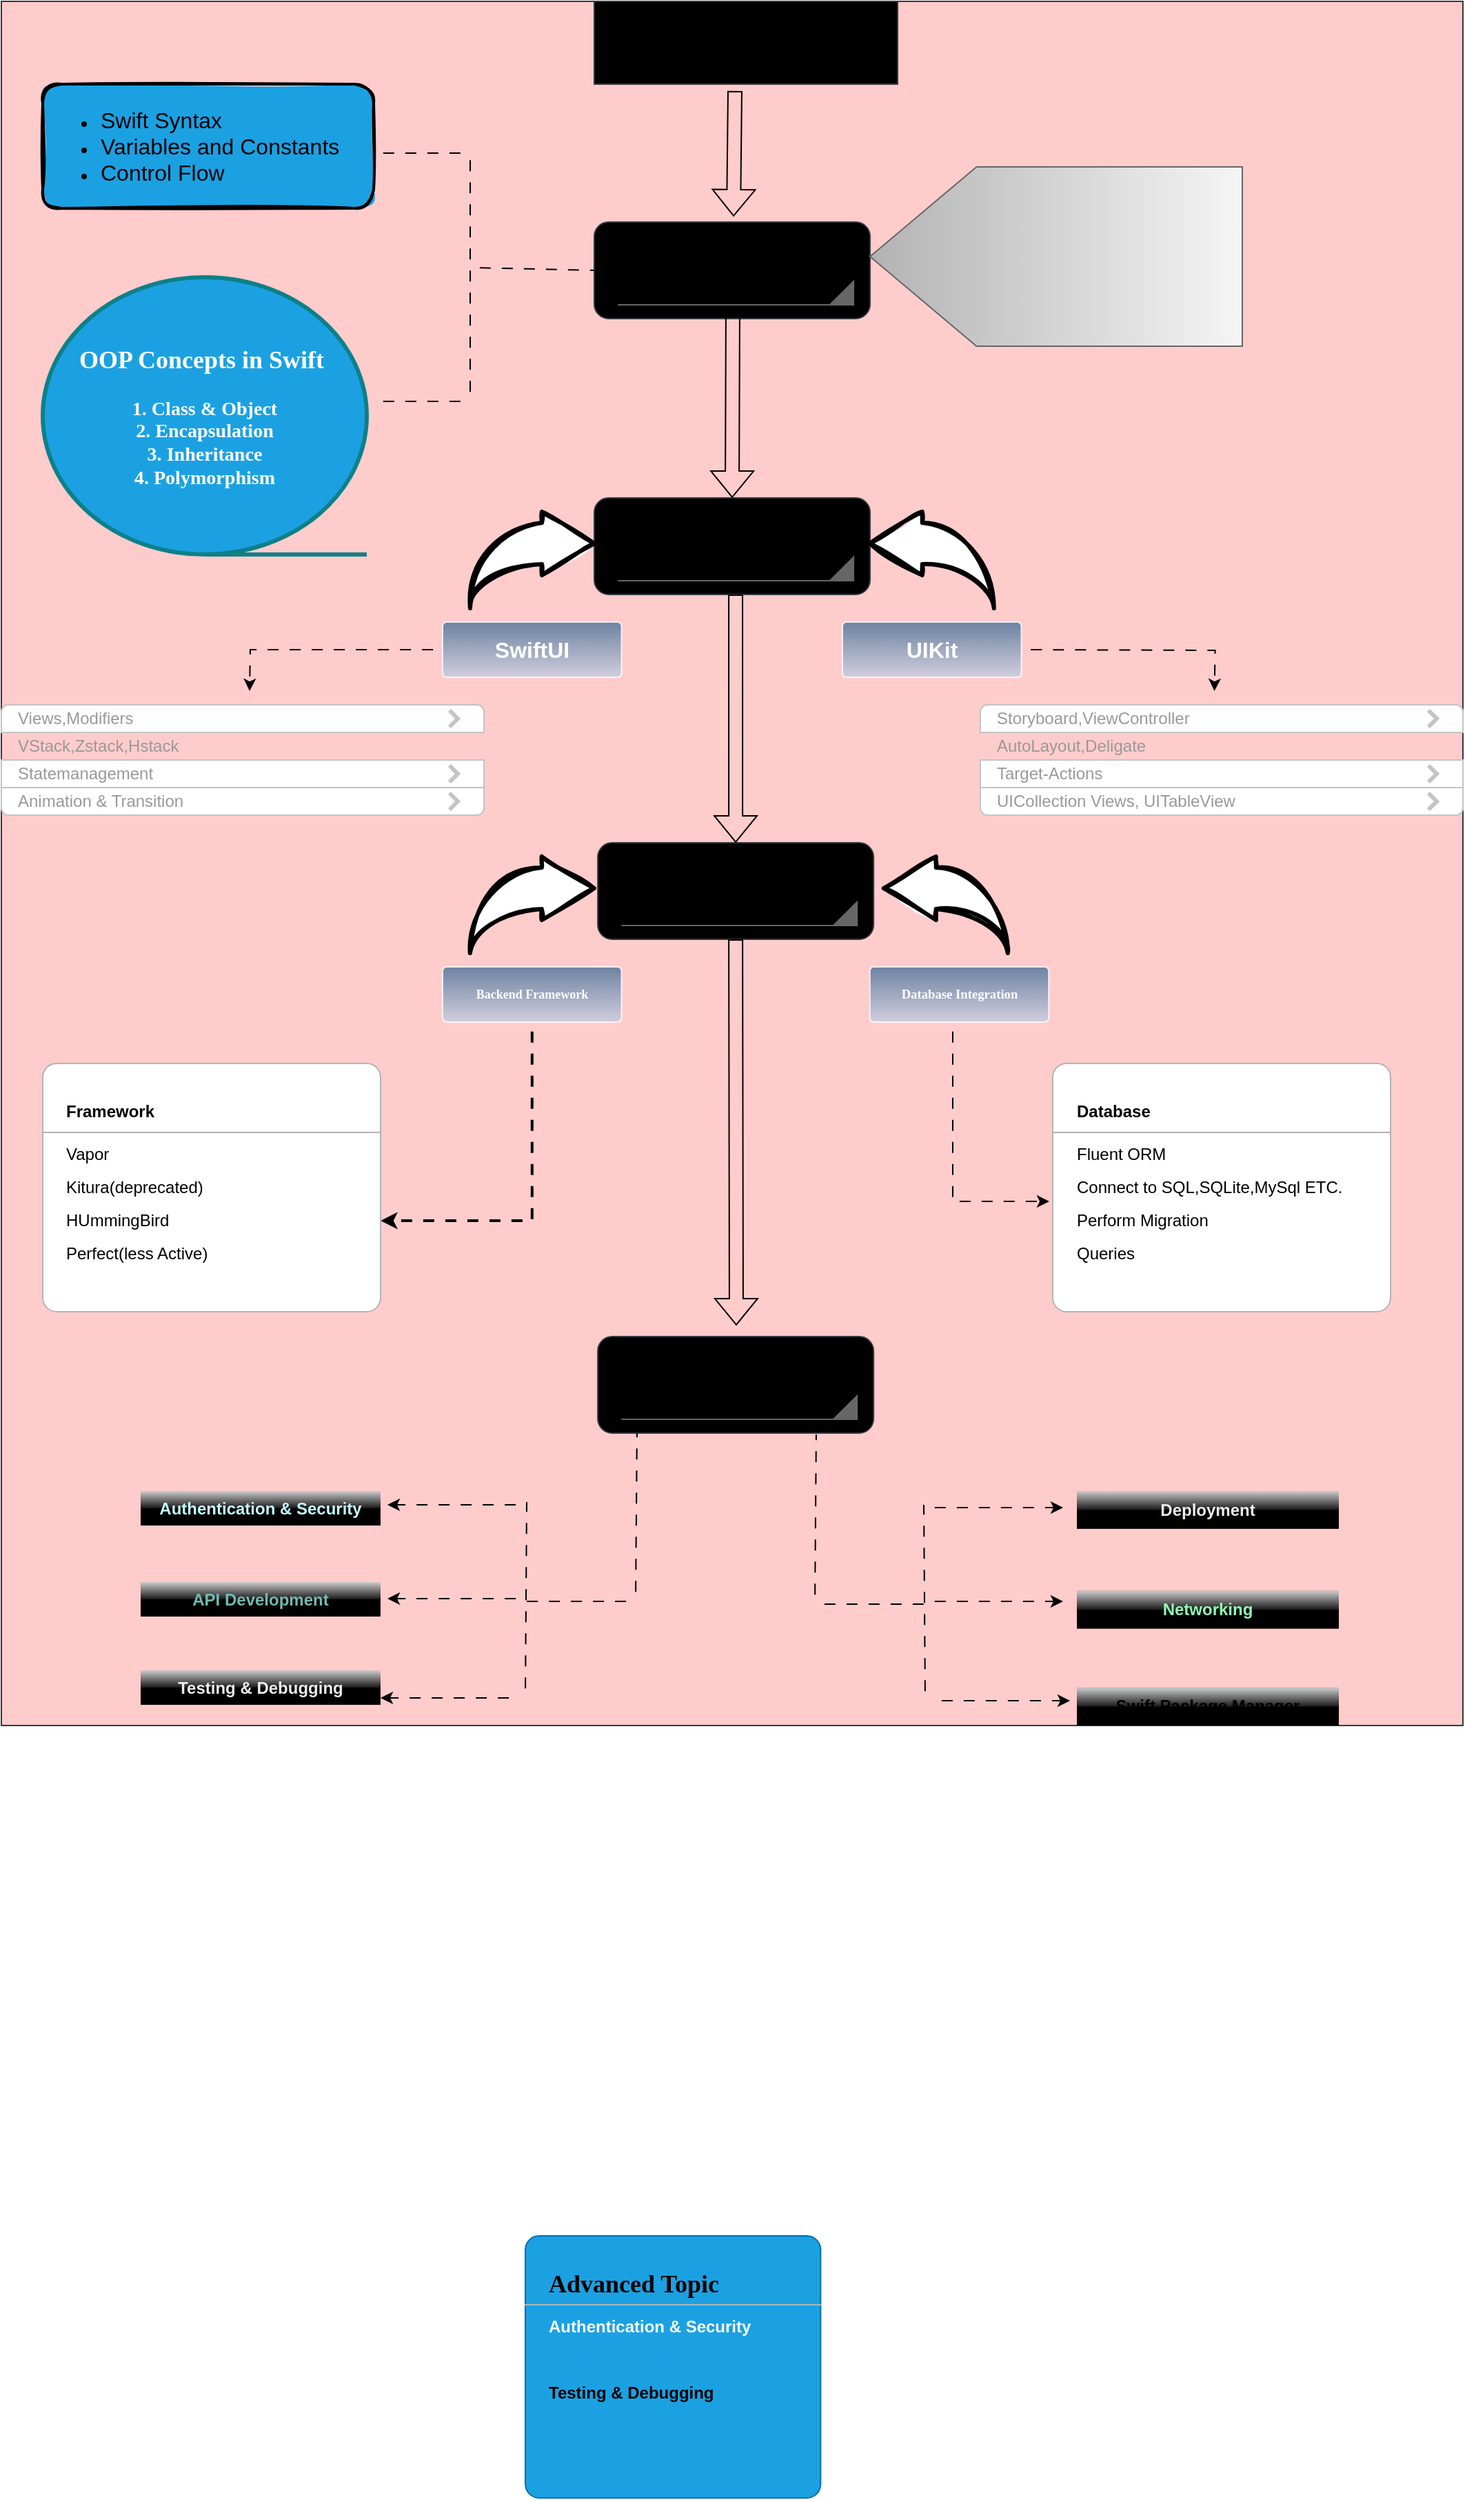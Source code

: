 <mxfile version="26.2.9">
  <diagram name="Page-1" id="k0ch-8_7bcWR2NFrH0mG">
    <mxGraphModel dx="1188" dy="802" grid="1" gridSize="10" guides="1" tooltips="1" connect="1" arrows="1" fold="1" page="1" pageScale="1" pageWidth="583" pageHeight="827" math="0" shadow="0">
      <root>
        <mxCell id="0" />
        <mxCell id="1" parent="0" />
        <mxCell id="kcwo0Z3sf4vvapoB9V6T-124" value="" style="rounded=1;whiteSpace=wrap;html=1;arcSize=20;absoluteArcSize=1;fillColor=#1ba1e2;fontColor=#ffffff;strokeColor=#006EAF;" vertex="1" parent="1">
          <mxGeometry x="410" y="1690" width="214.159" height="190" as="geometry" />
        </mxCell>
        <mxCell id="kcwo0Z3sf4vvapoB9V6T-125" value="&lt;h2&gt;&lt;font face=&quot;Times New Roman&quot;&gt;Advanced Topic&lt;/font&gt;&lt;/h2&gt;" style="shape=partialRectangle;whiteSpace=wrap;html=1;top=0;left=0;fillColor=none;right=0;fontStyle=1;align=left;strokeColor=#B3B3B3;spacingLeft=15;part=1;resizeWidth=1;" vertex="1" parent="kcwo0Z3sf4vvapoB9V6T-124">
          <mxGeometry width="214.159" height="30" relative="1" as="geometry">
            <mxPoint y="20" as="offset" />
          </mxGeometry>
        </mxCell>
        <mxCell id="kcwo0Z3sf4vvapoB9V6T-126" value="&lt;p style=&quot;caret-color: rgb(0, 0, 0);&quot; class=&quot;p1&quot;&gt;&lt;b style=&quot;color: light-dark(rgb(255, 255, 255), rgb(196, 251, 255));&quot;&gt;Authentication &amp;amp; Security&lt;/b&gt;&lt;/p&gt;" style="text;html=1;strokeColor=none;fillColor=none;align=left;verticalAlign=middle;whiteSpace=wrap;rounded=0;spacingLeft=15;part=1;resizeWidth=1;" vertex="1" parent="kcwo0Z3sf4vvapoB9V6T-124">
          <mxGeometry width="214.159" height="24" relative="1" as="geometry">
            <mxPoint y="54" as="offset" />
          </mxGeometry>
        </mxCell>
        <mxCell id="kcwo0Z3sf4vvapoB9V6T-127" value="&lt;p style=&quot;caret-color: rgb(0, 0, 0);&quot; class=&quot;p1&quot;&gt;&lt;b style=&quot;color: light-dark(rgb(27, 161, 226), rgb(112, 187, 178));&quot;&gt;API Development&lt;/b&gt;&lt;/p&gt;" style="text;html=1;strokeColor=none;fillColor=none;align=left;verticalAlign=middle;whiteSpace=wrap;rounded=0;spacingLeft=15;part=1;resizeWidth=1;" vertex="1" parent="kcwo0Z3sf4vvapoB9V6T-124">
          <mxGeometry width="214.159" height="24" relative="1" as="geometry">
            <mxPoint y="78" as="offset" />
          </mxGeometry>
        </mxCell>
        <mxCell id="kcwo0Z3sf4vvapoB9V6T-128" value="&lt;p style=&quot;caret-color: rgb(0, 0, 0); color: rgb(0, 0, 0);&quot; class=&quot;p1&quot;&gt;&lt;b&gt;Testing &amp;amp; Debugging&lt;/b&gt;&lt;/p&gt;" style="text;html=1;strokeColor=none;fillColor=none;align=left;verticalAlign=middle;whiteSpace=wrap;rounded=0;spacingLeft=15;part=1;resizeWidth=1;" vertex="1" parent="kcwo0Z3sf4vvapoB9V6T-124">
          <mxGeometry width="214.159" height="24" relative="1" as="geometry">
            <mxPoint y="102" as="offset" />
          </mxGeometry>
        </mxCell>
        <mxCell id="kcwo0Z3sf4vvapoB9V6T-129" value="&lt;p style=&quot;caret-color: rgb(0, 0, 0); color: rgb(0, 0, 0);&quot; class=&quot;p1&quot;&gt;&lt;br&gt;&lt;/p&gt;" style="text;html=1;strokeColor=none;fillColor=none;align=left;verticalAlign=middle;whiteSpace=wrap;rounded=0;spacingLeft=15;part=1;resizeWidth=1;" vertex="1" parent="kcwo0Z3sf4vvapoB9V6T-124">
          <mxGeometry width="214.159" height="24" relative="1" as="geometry">
            <mxPoint y="126" as="offset" />
          </mxGeometry>
        </mxCell>
        <mxCell id="kcwo0Z3sf4vvapoB9V6T-130" value="&lt;p style=&quot;caret-color: rgb(0, 0, 0);&quot; class=&quot;p1&quot;&gt;&lt;br&gt;&lt;/p&gt;" style="text;html=1;strokeColor=none;fillColor=none;align=left;verticalAlign=middle;whiteSpace=wrap;rounded=0;spacingLeft=15;part=1;resizeWidth=1;" vertex="1" parent="kcwo0Z3sf4vvapoB9V6T-124">
          <mxGeometry width="214.159" height="24" relative="1" as="geometry">
            <mxPoint y="150" as="offset" />
          </mxGeometry>
        </mxCell>
        <mxCell id="kcwo0Z3sf4vvapoB9V6T-184" value="" style="group;fillColor=light-dark(#FFCCCC,#415757);strokeColor=#36393d;" vertex="1" connectable="0" parent="1">
          <mxGeometry x="30" y="70" width="1060" height="1250" as="geometry" />
        </mxCell>
        <mxCell id="kcwo0Z3sf4vvapoB9V6T-87" value="" style="swimlane;shape=mxgraph.bootstrap.anchor;strokeColor=#C4C4C4;fillColor=#ffffff;fontColor=#999999;fontStyle=0;childLayout=stackLayout;horizontal=1;startSize=0;horizontalStack=0;resizeParent=1;resizeParentMax=0;resizeLast=0;collapsible=0;marginBottom=0;whiteSpace=wrap;html=1;" vertex="1" parent="kcwo0Z3sf4vvapoB9V6T-184">
          <mxGeometry x="710" y="510" width="350" height="80" as="geometry" />
        </mxCell>
        <mxCell id="kcwo0Z3sf4vvapoB9V6T-88" value="Storyboard,ViewController" style="text;strokeColor=inherit;align=left;verticalAlign=middle;spacingLeft=10;spacingRight=10;overflow=hidden;points=[[0,0.5],[1,0.5]];portConstraint=eastwest;rotatable=0;whiteSpace=wrap;html=1;shape=mxgraph.bootstrap.topButton;rSize=5;fillColor=inherit;fontColor=inherit;fontSize=12;" vertex="1" parent="kcwo0Z3sf4vvapoB9V6T-87">
          <mxGeometry width="350" height="20" as="geometry" />
        </mxCell>
        <mxCell id="kcwo0Z3sf4vvapoB9V6T-89" value="" style="shape=mxgraph.ios7.misc.right;strokeColor=#C4C4C4;strokeWidth=3;" vertex="1" parent="kcwo0Z3sf4vvapoB9V6T-88">
          <mxGeometry x="1" y="0.5" width="6" height="12" relative="1" as="geometry">
            <mxPoint x="-25" y="-6" as="offset" />
          </mxGeometry>
        </mxCell>
        <mxCell id="kcwo0Z3sf4vvapoB9V6T-90" value="AutoLayout,Deligate" style="text;align=left;verticalAlign=middle;spacingLeft=10;spacingRight=10;overflow=hidden;points=[[0,0.5],[1,0.5]];portConstraint=eastwest;rotatable=0;whiteSpace=wrap;html=1;rSize=5;fillColor=none;fontSize=12;fontStyle=0;fontColor=inherit;fontFamily=Helvetica;" vertex="1" parent="kcwo0Z3sf4vvapoB9V6T-87">
          <mxGeometry y="20" width="350" height="20" as="geometry" />
        </mxCell>
        <mxCell id="kcwo0Z3sf4vvapoB9V6T-91" value="" style="shape=mxgraph.ios7.misc.right;strokeColor=inherit;strokeWidth=3;align=left;verticalAlign=middle;spacingLeft=10;spacingRight=10;fontFamily=Helvetica;fontSize=12;fontColor=inherit;fillColor=inherit;gradientColor=none;" vertex="1" parent="kcwo0Z3sf4vvapoB9V6T-90">
          <mxGeometry x="1" y="0.5" width="6" height="12" relative="1" as="geometry">
            <mxPoint x="-25" y="-6" as="offset" />
          </mxGeometry>
        </mxCell>
        <mxCell id="kcwo0Z3sf4vvapoB9V6T-92" value="Target-Actions" style="text;strokeColor=inherit;align=left;verticalAlign=middle;spacingLeft=10;spacingRight=10;overflow=hidden;points=[[0,0.5],[1,0.5]];portConstraint=eastwest;rotatable=0;whiteSpace=wrap;html=1;rSize=5;fillColor=inherit;fontColor=inherit;fontSize=12;" vertex="1" parent="kcwo0Z3sf4vvapoB9V6T-87">
          <mxGeometry y="40" width="350" height="20" as="geometry" />
        </mxCell>
        <mxCell id="kcwo0Z3sf4vvapoB9V6T-93" value="" style="shape=mxgraph.ios7.misc.right;strokeColor=#C4C4C4;strokeWidth=3;" vertex="1" parent="kcwo0Z3sf4vvapoB9V6T-92">
          <mxGeometry x="1" y="0.5" width="6" height="12" relative="1" as="geometry">
            <mxPoint x="-25" y="-6" as="offset" />
          </mxGeometry>
        </mxCell>
        <mxCell id="kcwo0Z3sf4vvapoB9V6T-94" value="UICollection Views, UITableView" style="text;strokeColor=inherit;align=left;verticalAlign=middle;spacingLeft=10;spacingRight=10;overflow=hidden;points=[[0,0.5],[1,0.5]];portConstraint=eastwest;rotatable=0;whiteSpace=wrap;html=1;shape=mxgraph.bootstrap.bottomButton;rSize=5;fillColor=inherit;fontColor=inherit;fontSize=12;" vertex="1" parent="kcwo0Z3sf4vvapoB9V6T-87">
          <mxGeometry y="60" width="350" height="20" as="geometry" />
        </mxCell>
        <mxCell id="kcwo0Z3sf4vvapoB9V6T-95" value="" style="shape=mxgraph.ios7.misc.right;strokeColor=#C4C4C4;strokeWidth=3;" vertex="1" parent="kcwo0Z3sf4vvapoB9V6T-94">
          <mxGeometry x="1" y="0.5" width="6" height="12" relative="1" as="geometry">
            <mxPoint x="-25" y="-6" as="offset" />
          </mxGeometry>
        </mxCell>
        <mxCell id="kcwo0Z3sf4vvapoB9V6T-183" value="" style="group" vertex="1" connectable="0" parent="kcwo0Z3sf4vvapoB9V6T-184">
          <mxGeometry width="1007.5" height="1250" as="geometry" />
        </mxCell>
        <mxCell id="kcwo0Z3sf4vvapoB9V6T-42" value="&lt;font style=&quot;font-size: 24px;&quot;&gt;Swift&lt;/font&gt;" style="rounded=0;whiteSpace=wrap;html=1;fillColor=light-dark(#eeeeee, #c0c0c0);strokeColor=#36393d;gradientColor=default;gradientDirection=west;" vertex="1" parent="kcwo0Z3sf4vvapoB9V6T-183">
          <mxGeometry x="430" width="220" height="60" as="geometry" />
        </mxCell>
        <mxCell id="kcwo0Z3sf4vvapoB9V6T-43" value="&lt;div&gt;&lt;br&gt;&lt;/div&gt;" style="strokeWidth=1;html=1;shadow=0;dashed=0;shape=mxgraph.android.rect;rounded=1;fillColor=light-dark(#eeeeee, #c0c0c0);strokeColor=#36393d;gradientColor=default;gradientDirection=west;" vertex="1" parent="kcwo0Z3sf4vvapoB9V6T-183">
          <mxGeometry x="430" y="160" width="200" height="70" as="geometry" />
        </mxCell>
        <mxCell id="kcwo0Z3sf4vvapoB9V6T-44" value="&lt;p style=&quot;caret-color: rgb(0, 0, 0); text-align: start; white-space: normal;&quot; class=&quot;p1&quot;&gt;&lt;font face=&quot;Times New Roman&quot;&gt;&lt;b style=&quot;color: light-dark(rgb(0, 0, 0), rgb(51, 153, 255));&quot;&gt;Swift Basics&lt;/b&gt;&lt;/font&gt;&lt;/p&gt;" style="strokeWidth=1;html=1;shadow=0;dashed=0;shape=mxgraph.android.spinner2;fontStyle=0;fontColor=#ffffff;align=center;verticalAlign=middle;strokeColor=#666666;fillColor=#666666;" vertex="1" parent="kcwo0Z3sf4vvapoB9V6T-43">
          <mxGeometry x="17.094" y="10.0" width="170.94" height="50.0" as="geometry" />
        </mxCell>
        <mxCell id="kcwo0Z3sf4vvapoB9V6T-46" value="&lt;h3&gt;&lt;span style=&quot;color: rgba(0, 0, 0, 0);&quot;&gt;&lt;font style=&quot;font-size: 12px;&quot; face=&quot;Times New Roman&quot;&gt;•&lt;span class=&quot;Apple-tab-span&quot;&gt;&amp;nbsp;&lt;/span&gt;Syntax, variables, control flow&lt;/font&gt;&lt;/span&gt;&lt;/h3&gt;&lt;h3&gt;&lt;font style=&quot;font-size: 12px;&quot; face=&quot;Times New Roman&quot;&gt;&lt;span style=&quot;color: rgba(0, 0, 0, 0);&quot;&gt;&lt;br&gt;&lt;/span&gt;&lt;span style=&quot;color: rgba(0, 0, 0, 0);&quot;&gt;•&lt;span class=&quot;Apple-tab-span&quot;&gt;&amp;nbsp;&lt;/span&gt;Optionals &amp;amp; Functions&lt;/span&gt;&lt;/font&gt;&lt;/h3&gt;&lt;h3&gt;&lt;font style=&quot;font-size: 12px;&quot; face=&quot;Times New Roman&quot;&gt;&lt;span style=&quot;color: rgba(0, 0, 0, 0);&quot;&gt;&lt;br&gt;&lt;/span&gt;&lt;span style=&quot;color: rgba(0, 0, 0, 0);&quot;&gt;•&lt;span class=&quot;Apple-tab-span&quot;&gt;&amp;nbsp;&lt;/span&gt;Object-Oriented Programming&lt;/span&gt;&lt;/font&gt;&lt;/h3&gt;" style="shape=offPageConnector;whiteSpace=wrap;html=1;size=0.286;align=right;fillColor=#f5f5f5;gradientColor=#b3b3b3;strokeColor=#666666;direction=south;" vertex="1" parent="kcwo0Z3sf4vvapoB9V6T-183">
          <mxGeometry x="630" y="120" width="270" height="130" as="geometry" />
        </mxCell>
        <mxCell id="kcwo0Z3sf4vvapoB9V6T-47" value="&lt;p style=&quot;caret-color: rgb(0, 0, 0); color: rgb(0, 0, 0);&quot; class=&quot;p1&quot;&gt;&lt;/p&gt;&lt;ul&gt;&lt;li&gt;&lt;span style=&quot;font-size: 16px;&quot;&gt;Swift Syntax&lt;/span&gt;&lt;/li&gt;&lt;li&gt;&lt;span style=&quot;font-size: 16px;&quot;&gt;Variables and&amp;nbsp;&lt;/span&gt;&lt;font size=&quot;3&quot;&gt;Constants&lt;/font&gt;&lt;/li&gt;&lt;li&gt;&lt;font size=&quot;3&quot;&gt;Control Flow&lt;/font&gt;&lt;/li&gt;&lt;/ul&gt;&lt;p&gt;&lt;/p&gt;" style="rounded=1;whiteSpace=wrap;html=1;strokeWidth=2;fillWeight=4;hachureGap=8;hachureAngle=45;fillColor=light-dark(#1BA1E2,#70BBB2);sketch=1;fillStyle=solid;align=left;" vertex="1" parent="kcwo0Z3sf4vvapoB9V6T-183">
          <mxGeometry x="30" y="60" width="240" height="90" as="geometry" />
        </mxCell>
        <mxCell id="kcwo0Z3sf4vvapoB9V6T-48" value="&lt;h2&gt;&lt;b style=&quot;color: light-dark(rgb(255, 255, 255), rgb(196, 251, 255));&quot;&gt;&lt;font face=&quot;Times New Roman&quot;&gt;OOP Concepts in Swift&amp;nbsp;&lt;/font&gt;&lt;/b&gt;&lt;/h2&gt;&lt;div&gt;&lt;b&gt;&lt;font face=&quot;Times New Roman&quot;&gt;&lt;h3 style=&quot;color: light-dark(rgb(255, 255, 255), rgb(83, 213, 253));&quot;&gt;&lt;b&gt;1. Class &amp;amp; Object&lt;br&gt;&lt;/b&gt;&lt;b&gt;2. Encapsulation&lt;br&gt;&lt;/b&gt;&lt;b&gt;3. Inheritance&lt;br&gt;&lt;/b&gt;&lt;b&gt;4. Polymorphism&lt;/b&gt;&lt;/h3&gt;&lt;/font&gt;&lt;/b&gt;&lt;/div&gt;" style="shape=tapeData;whiteSpace=wrap;html=1;perimeter=ellipsePerimeter;fillColor=light-dark(#1BA1E2,#70BBB2);strokeColor=light-dark(#0e8088, #ffffff);fillStyle=solid;strokeWidth=3;" vertex="1" parent="kcwo0Z3sf4vvapoB9V6T-183">
          <mxGeometry x="30" y="200" width="235" height="201" as="geometry" />
        </mxCell>
        <mxCell id="kcwo0Z3sf4vvapoB9V6T-49" value="" style="endArrow=none;html=1;rounded=0;entryX=0;entryY=0.5;entryDx=0;entryDy=0;flowAnimation=1;" edge="1" parent="kcwo0Z3sf4vvapoB9V6T-183" target="kcwo0Z3sf4vvapoB9V6T-43">
          <mxGeometry width="50" height="50" relative="1" as="geometry">
            <mxPoint x="340" y="193" as="sourcePoint" />
            <mxPoint x="360" y="180" as="targetPoint" />
          </mxGeometry>
        </mxCell>
        <mxCell id="kcwo0Z3sf4vvapoB9V6T-50" value="" style="endArrow=none;html=1;rounded=0;entryX=0;entryY=0.5;entryDx=0;entryDy=0;flowAnimation=1;" edge="1" parent="kcwo0Z3sf4vvapoB9V6T-183">
          <mxGeometry width="50" height="50" relative="1" as="geometry">
            <mxPoint x="270" y="110" as="sourcePoint" />
            <mxPoint x="340" y="110" as="targetPoint" />
          </mxGeometry>
        </mxCell>
        <mxCell id="kcwo0Z3sf4vvapoB9V6T-51" value="" style="endArrow=none;html=1;rounded=0;entryX=0;entryY=0.5;entryDx=0;entryDy=0;flowAnimation=1;" edge="1" parent="kcwo0Z3sf4vvapoB9V6T-183">
          <mxGeometry width="50" height="50" relative="1" as="geometry">
            <mxPoint x="270" y="290" as="sourcePoint" />
            <mxPoint x="340" y="290" as="targetPoint" />
          </mxGeometry>
        </mxCell>
        <mxCell id="kcwo0Z3sf4vvapoB9V6T-52" value="" style="endArrow=none;html=1;rounded=0;flowAnimation=1;" edge="1" parent="kcwo0Z3sf4vvapoB9V6T-183">
          <mxGeometry width="50" height="50" relative="1" as="geometry">
            <mxPoint x="340" y="290" as="sourcePoint" />
            <mxPoint x="340" y="110" as="targetPoint" />
          </mxGeometry>
        </mxCell>
        <mxCell id="kcwo0Z3sf4vvapoB9V6T-70" value="&lt;div&gt;&lt;br&gt;&lt;/div&gt;" style="strokeWidth=1;html=1;shadow=0;dashed=0;shape=mxgraph.android.rect;rounded=1;fillColor=light-dark(#eeeeee, #c0c0c0);strokeColor=#36393d;gradientColor=default;gradientDirection=west;" vertex="1" parent="kcwo0Z3sf4vvapoB9V6T-183">
          <mxGeometry x="430" y="360" width="200" height="70" as="geometry" />
        </mxCell>
        <mxCell id="kcwo0Z3sf4vvapoB9V6T-71" value="&lt;p style=&quot;caret-color: rgb(0, 0, 0); text-align: start; white-space: normal;&quot; class=&quot;p1&quot;&gt;&lt;b&gt;&lt;font style=&quot;color: light-dark(rgb(0, 0, 0), rgb(116, 167, 254));&quot; face=&quot;Times New Roman&quot;&gt;UI Dev&lt;/font&gt;&lt;/b&gt;&lt;/p&gt;" style="strokeWidth=1;html=1;shadow=0;dashed=0;shape=mxgraph.android.spinner2;fontStyle=0;fontColor=#ffffff;align=center;verticalAlign=middle;strokeColor=#666666;fillColor=#666666;" vertex="1" parent="kcwo0Z3sf4vvapoB9V6T-70">
          <mxGeometry x="17.094" y="10" width="170.94" height="50" as="geometry" />
        </mxCell>
        <mxCell id="kcwo0Z3sf4vvapoB9V6T-181" style="edgeStyle=orthogonalEdgeStyle;rounded=0;orthogonalLoop=1;jettySize=auto;html=1;flowAnimation=1;" edge="1" parent="kcwo0Z3sf4vvapoB9V6T-183" source="kcwo0Z3sf4vvapoB9V6T-72">
          <mxGeometry relative="1" as="geometry">
            <mxPoint x="180" y="500" as="targetPoint" />
          </mxGeometry>
        </mxCell>
        <mxCell id="kcwo0Z3sf4vvapoB9V6T-72" value="&lt;b&gt;&lt;font style=&quot;font-size: 16px;&quot;&gt;SwiftUI&lt;/font&gt;&lt;/b&gt;" style="html=1;shadow=0;dashed=0;shape=mxgraph.ios.rrect;rSize=3;fontSize=8;fontColor=#ffffff;strokeColor=#ffffff;fillColor=#497198;gradientColor=#c5cee1;opacity=80;whiteSpace=wrap;sketch=0;hachureGap=4;pointerEvents=0;fontFamily=Helvetica;" vertex="1" parent="kcwo0Z3sf4vvapoB9V6T-183">
          <mxGeometry x="320" y="450" width="129.75" height="40" as="geometry" />
        </mxCell>
        <mxCell id="kcwo0Z3sf4vvapoB9V6T-73" value="&lt;font style=&quot;font-size: 16px;&quot;&gt;&lt;b&gt;UIKit&lt;/b&gt;&lt;/font&gt;" style="html=1;shadow=0;dashed=0;shape=mxgraph.ios.rrect;rSize=3;fontSize=8;fontColor=#ffffff;strokeColor=#ffffff;fillColor=#497198;gradientColor=#c5cee1;opacity=80;whiteSpace=wrap;sketch=0;hachureGap=4;pointerEvents=0;fontFamily=Helvetica;" vertex="1" parent="kcwo0Z3sf4vvapoB9V6T-183">
          <mxGeometry x="610" y="450" width="129.75" height="40" as="geometry" />
        </mxCell>
        <mxCell id="kcwo0Z3sf4vvapoB9V6T-74" value="" style="shape=flexArrow;endArrow=classic;html=1;rounded=0;exitX=0.4;exitY=1.083;exitDx=0;exitDy=0;exitPerimeter=0;entryX=0.458;entryY=-0.061;entryDx=0;entryDy=0;entryPerimeter=0;" edge="1" parent="kcwo0Z3sf4vvapoB9V6T-183">
          <mxGeometry width="50" height="50" relative="1" as="geometry">
            <mxPoint x="532" y="64.98" as="sourcePoint" />
            <mxPoint x="531.02" y="155.974" as="targetPoint" />
          </mxGeometry>
        </mxCell>
        <mxCell id="kcwo0Z3sf4vvapoB9V6T-75" value="" style="shape=flexArrow;endArrow=classic;html=1;rounded=0;exitX=0.4;exitY=1.083;exitDx=0;exitDy=0;exitPerimeter=0;entryX=0.5;entryY=0;entryDx=0;entryDy=0;" edge="1" parent="kcwo0Z3sf4vvapoB9V6T-183" target="kcwo0Z3sf4vvapoB9V6T-70">
          <mxGeometry width="50" height="50" relative="1" as="geometry">
            <mxPoint x="530.48" y="226" as="sourcePoint" />
            <mxPoint x="529.5" y="316.994" as="targetPoint" />
          </mxGeometry>
        </mxCell>
        <mxCell id="kcwo0Z3sf4vvapoB9V6T-76" value="" style="html=1;shadow=0;dashed=0;align=center;verticalAlign=middle;shape=mxgraph.arrows2.jumpInArrow;dy=15;dx=38;arrowHead=46;strokeWidth=3;sketch=1;curveFitting=1;jiggle=2;" vertex="1" parent="kcwo0Z3sf4vvapoB9V6T-183">
          <mxGeometry x="340" y="370" width="90" height="70" as="geometry" />
        </mxCell>
        <mxCell id="kcwo0Z3sf4vvapoB9V6T-77" value="" style="html=1;shadow=0;dashed=0;align=center;verticalAlign=middle;shape=mxgraph.arrows2.jumpInArrow;dy=15;dx=38;arrowHead=46;flipV=0;flipH=1;strokeWidth=3;sketch=1;curveFitting=1;jiggle=2;" vertex="1" parent="kcwo0Z3sf4vvapoB9V6T-183">
          <mxGeometry x="629.88" y="370" width="90" height="70" as="geometry" />
        </mxCell>
        <mxCell id="kcwo0Z3sf4vvapoB9V6T-78" value="" style="swimlane;shape=mxgraph.bootstrap.anchor;strokeColor=#C4C4C4;fillColor=#ffffff;fontColor=#999999;fontStyle=0;childLayout=stackLayout;horizontal=1;startSize=0;horizontalStack=0;resizeParent=1;resizeParentMax=0;resizeLast=0;collapsible=0;marginBottom=0;whiteSpace=wrap;html=1;" vertex="1" parent="kcwo0Z3sf4vvapoB9V6T-183">
          <mxGeometry y="510" width="350" height="80" as="geometry" />
        </mxCell>
        <mxCell id="kcwo0Z3sf4vvapoB9V6T-79" value="Views,Modifiers" style="text;strokeColor=inherit;align=left;verticalAlign=middle;spacingLeft=10;spacingRight=10;overflow=hidden;points=[[0,0.5],[1,0.5]];portConstraint=eastwest;rotatable=0;whiteSpace=wrap;html=1;shape=mxgraph.bootstrap.topButton;rSize=5;fillColor=inherit;fontColor=inherit;fontSize=12;" vertex="1" parent="kcwo0Z3sf4vvapoB9V6T-78">
          <mxGeometry width="350" height="20" as="geometry" />
        </mxCell>
        <mxCell id="kcwo0Z3sf4vvapoB9V6T-80" value="" style="shape=mxgraph.ios7.misc.right;strokeColor=#C4C4C4;strokeWidth=3;" vertex="1" parent="kcwo0Z3sf4vvapoB9V6T-79">
          <mxGeometry x="1" y="0.5" width="6" height="12" relative="1" as="geometry">
            <mxPoint x="-25" y="-6" as="offset" />
          </mxGeometry>
        </mxCell>
        <mxCell id="kcwo0Z3sf4vvapoB9V6T-81" value="VStack,Zstack,Hstack" style="text;align=left;verticalAlign=middle;spacingLeft=10;spacingRight=10;overflow=hidden;points=[[0,0.5],[1,0.5]];portConstraint=eastwest;rotatable=0;whiteSpace=wrap;html=1;rSize=5;fillColor=none;fontSize=12;fontStyle=0;fontColor=inherit;fontFamily=Helvetica;" vertex="1" parent="kcwo0Z3sf4vvapoB9V6T-78">
          <mxGeometry y="20" width="350" height="20" as="geometry" />
        </mxCell>
        <mxCell id="kcwo0Z3sf4vvapoB9V6T-82" value="" style="shape=mxgraph.ios7.misc.right;strokeColor=inherit;strokeWidth=3;align=left;verticalAlign=middle;spacingLeft=10;spacingRight=10;fontFamily=Helvetica;fontSize=12;fontColor=inherit;fillColor=inherit;gradientColor=none;" vertex="1" parent="kcwo0Z3sf4vvapoB9V6T-81">
          <mxGeometry x="1" y="0.5" width="6" height="12" relative="1" as="geometry">
            <mxPoint x="-25" y="-6" as="offset" />
          </mxGeometry>
        </mxCell>
        <mxCell id="kcwo0Z3sf4vvapoB9V6T-83" value="Statemanagement" style="text;strokeColor=inherit;align=left;verticalAlign=middle;spacingLeft=10;spacingRight=10;overflow=hidden;points=[[0,0.5],[1,0.5]];portConstraint=eastwest;rotatable=0;whiteSpace=wrap;html=1;rSize=5;fillColor=inherit;fontColor=inherit;fontSize=12;" vertex="1" parent="kcwo0Z3sf4vvapoB9V6T-78">
          <mxGeometry y="40" width="350" height="20" as="geometry" />
        </mxCell>
        <mxCell id="kcwo0Z3sf4vvapoB9V6T-84" value="" style="shape=mxgraph.ios7.misc.right;strokeColor=#C4C4C4;strokeWidth=3;" vertex="1" parent="kcwo0Z3sf4vvapoB9V6T-83">
          <mxGeometry x="1" y="0.5" width="6" height="12" relative="1" as="geometry">
            <mxPoint x="-25" y="-6" as="offset" />
          </mxGeometry>
        </mxCell>
        <mxCell id="kcwo0Z3sf4vvapoB9V6T-85" value="Animation &amp;amp; Transition" style="text;strokeColor=inherit;align=left;verticalAlign=middle;spacingLeft=10;spacingRight=10;overflow=hidden;points=[[0,0.5],[1,0.5]];portConstraint=eastwest;rotatable=0;whiteSpace=wrap;html=1;shape=mxgraph.bootstrap.bottomButton;rSize=5;fillColor=inherit;fontColor=inherit;fontSize=12;" vertex="1" parent="kcwo0Z3sf4vvapoB9V6T-78">
          <mxGeometry y="60" width="350" height="20" as="geometry" />
        </mxCell>
        <mxCell id="kcwo0Z3sf4vvapoB9V6T-86" value="" style="shape=mxgraph.ios7.misc.right;strokeColor=#C4C4C4;strokeWidth=3;" vertex="1" parent="kcwo0Z3sf4vvapoB9V6T-85">
          <mxGeometry x="1" y="0.5" width="6" height="12" relative="1" as="geometry">
            <mxPoint x="-25" y="-6" as="offset" />
          </mxGeometry>
        </mxCell>
        <mxCell id="kcwo0Z3sf4vvapoB9V6T-96" value="&lt;div&gt;&lt;br&gt;&lt;/div&gt;" style="strokeWidth=1;html=1;shadow=0;dashed=0;shape=mxgraph.android.rect;rounded=1;fillColor=light-dark(#eeeeee, #c0c0c0);strokeColor=#36393d;gradientColor=default;gradientDirection=west;" vertex="1" parent="kcwo0Z3sf4vvapoB9V6T-183">
          <mxGeometry x="432.56" y="610" width="200" height="70" as="geometry" />
        </mxCell>
        <mxCell id="kcwo0Z3sf4vvapoB9V6T-97" value="&lt;h4&gt;&lt;font style=&quot;color: light-dark(transparent, rgb(51, 153, 255));&quot; face=&quot;Times New Roman&quot;&gt;Backend Dev&lt;/font&gt;&lt;/h4&gt;" style="strokeWidth=1;html=1;shadow=0;dashed=0;shape=mxgraph.android.spinner2;fontStyle=0;fontColor=#ffffff;align=center;verticalAlign=middle;strokeColor=#666666;fillColor=#666666;" vertex="1" parent="kcwo0Z3sf4vvapoB9V6T-96">
          <mxGeometry x="17.094" y="10" width="170.94" height="50" as="geometry" />
        </mxCell>
        <mxCell id="kcwo0Z3sf4vvapoB9V6T-98" value="" style="shape=flexArrow;endArrow=classic;html=1;rounded=0;exitX=0.4;exitY=1.083;exitDx=0;exitDy=0;exitPerimeter=0;entryX=0.5;entryY=0;entryDx=0;entryDy=0;" edge="1" parent="kcwo0Z3sf4vvapoB9V6T-183" target="kcwo0Z3sf4vvapoB9V6T-96">
          <mxGeometry width="50" height="50" relative="1" as="geometry">
            <mxPoint x="532.54" y="430" as="sourcePoint" />
            <mxPoint x="532.06" y="564" as="targetPoint" />
          </mxGeometry>
        </mxCell>
        <mxCell id="kcwo0Z3sf4vvapoB9V6T-178" style="edgeStyle=orthogonalEdgeStyle;rounded=0;orthogonalLoop=1;jettySize=auto;html=1;entryX=1;entryY=0.5;entryDx=0;entryDy=0;strokeWidth=2;flowAnimation=1;" edge="1" parent="kcwo0Z3sf4vvapoB9V6T-183" source="kcwo0Z3sf4vvapoB9V6T-104" target="kcwo0Z3sf4vvapoB9V6T-109">
          <mxGeometry relative="1" as="geometry">
            <Array as="points">
              <mxPoint x="385" y="884" />
            </Array>
          </mxGeometry>
        </mxCell>
        <mxCell id="kcwo0Z3sf4vvapoB9V6T-104" value="&lt;h3&gt;&lt;b&gt;&lt;font face=&quot;Times New Roman&quot; style=&quot;font-size: 9px;&quot;&gt;Backend Framework&lt;/font&gt;&lt;/b&gt;&lt;/h3&gt;" style="html=1;shadow=0;dashed=0;shape=mxgraph.ios.rrect;rSize=3;fontSize=8;fontColor=#ffffff;strokeColor=#ffffff;fillColor=#497198;gradientColor=#c5cee1;opacity=80;whiteSpace=wrap;sketch=0;hachureGap=4;pointerEvents=0;fontFamily=Helvetica;" vertex="1" parent="kcwo0Z3sf4vvapoB9V6T-183">
          <mxGeometry x="320" y="700" width="129.75" height="40" as="geometry" />
        </mxCell>
        <mxCell id="kcwo0Z3sf4vvapoB9V6T-105" value="" style="rounded=1;whiteSpace=wrap;html=1;strokeColor=#B3B3B3;arcSize=20;absoluteArcSize=1;" vertex="1" parent="kcwo0Z3sf4vvapoB9V6T-183">
          <mxGeometry x="30" y="770" width="245" height="180" as="geometry" />
        </mxCell>
        <mxCell id="kcwo0Z3sf4vvapoB9V6T-106" value="Framework" style="shape=partialRectangle;whiteSpace=wrap;html=1;top=0;left=0;fillColor=none;right=0;fontStyle=1;align=left;strokeColor=#B3B3B3;spacingLeft=15;part=1;resizeWidth=1;" vertex="1" parent="kcwo0Z3sf4vvapoB9V6T-105">
          <mxGeometry width="245.0" height="30" relative="1" as="geometry">
            <mxPoint y="20" as="offset" />
          </mxGeometry>
        </mxCell>
        <mxCell id="kcwo0Z3sf4vvapoB9V6T-107" value="Vapor" style="text;html=1;strokeColor=none;fillColor=none;align=left;verticalAlign=middle;whiteSpace=wrap;rounded=0;spacingLeft=15;part=1;resizeWidth=1;" vertex="1" parent="kcwo0Z3sf4vvapoB9V6T-105">
          <mxGeometry width="245.0" height="24" relative="1" as="geometry">
            <mxPoint y="54" as="offset" />
          </mxGeometry>
        </mxCell>
        <mxCell id="kcwo0Z3sf4vvapoB9V6T-108" value="Kitura(deprecated)" style="text;html=1;strokeColor=none;fillColor=none;align=left;verticalAlign=middle;whiteSpace=wrap;rounded=0;spacingLeft=15;part=1;resizeWidth=1;" vertex="1" parent="kcwo0Z3sf4vvapoB9V6T-105">
          <mxGeometry width="245.0" height="24" relative="1" as="geometry">
            <mxPoint y="78" as="offset" />
          </mxGeometry>
        </mxCell>
        <mxCell id="kcwo0Z3sf4vvapoB9V6T-109" value="HUmmingBird" style="text;html=1;strokeColor=none;fillColor=none;align=left;verticalAlign=middle;whiteSpace=wrap;rounded=0;spacingLeft=15;part=1;resizeWidth=1;" vertex="1" parent="kcwo0Z3sf4vvapoB9V6T-105">
          <mxGeometry width="245.0" height="24" relative="1" as="geometry">
            <mxPoint y="102" as="offset" />
          </mxGeometry>
        </mxCell>
        <mxCell id="kcwo0Z3sf4vvapoB9V6T-110" value="Perfect(less Active)" style="text;html=1;strokeColor=none;fillColor=none;align=left;verticalAlign=middle;whiteSpace=wrap;rounded=0;spacingLeft=15;part=1;resizeWidth=1;" vertex="1" parent="kcwo0Z3sf4vvapoB9V6T-105">
          <mxGeometry width="245.0" height="24" relative="1" as="geometry">
            <mxPoint y="126" as="offset" />
          </mxGeometry>
        </mxCell>
        <mxCell id="kcwo0Z3sf4vvapoB9V6T-112" value="" style="rounded=1;whiteSpace=wrap;html=1;strokeColor=#B3B3B3;arcSize=20;absoluteArcSize=1;" vertex="1" parent="kcwo0Z3sf4vvapoB9V6T-183">
          <mxGeometry x="762.5" y="770" width="245" height="180" as="geometry" />
        </mxCell>
        <mxCell id="kcwo0Z3sf4vvapoB9V6T-113" value="Database" style="shape=partialRectangle;whiteSpace=wrap;html=1;top=0;left=0;fillColor=none;right=0;fontStyle=1;align=left;strokeColor=#B3B3B3;spacingLeft=15;part=1;resizeWidth=1;" vertex="1" parent="kcwo0Z3sf4vvapoB9V6T-112">
          <mxGeometry width="245.0" height="30" relative="1" as="geometry">
            <mxPoint y="20" as="offset" />
          </mxGeometry>
        </mxCell>
        <mxCell id="kcwo0Z3sf4vvapoB9V6T-114" value="Fluent ORM" style="text;html=1;strokeColor=none;fillColor=none;align=left;verticalAlign=middle;whiteSpace=wrap;rounded=0;spacingLeft=15;part=1;resizeWidth=1;" vertex="1" parent="kcwo0Z3sf4vvapoB9V6T-112">
          <mxGeometry width="245.0" height="24" relative="1" as="geometry">
            <mxPoint y="54" as="offset" />
          </mxGeometry>
        </mxCell>
        <mxCell id="kcwo0Z3sf4vvapoB9V6T-115" value="Connect to SQL,SQLite,MySql ETC." style="text;html=1;strokeColor=none;fillColor=none;align=left;verticalAlign=middle;whiteSpace=wrap;rounded=0;spacingLeft=15;part=1;resizeWidth=1;" vertex="1" parent="kcwo0Z3sf4vvapoB9V6T-112">
          <mxGeometry width="245.0" height="24" relative="1" as="geometry">
            <mxPoint y="78" as="offset" />
          </mxGeometry>
        </mxCell>
        <mxCell id="kcwo0Z3sf4vvapoB9V6T-116" value="Perform Migration" style="text;html=1;strokeColor=none;fillColor=none;align=left;verticalAlign=middle;whiteSpace=wrap;rounded=0;spacingLeft=15;part=1;resizeWidth=1;" vertex="1" parent="kcwo0Z3sf4vvapoB9V6T-112">
          <mxGeometry width="245.0" height="24" relative="1" as="geometry">
            <mxPoint y="102" as="offset" />
          </mxGeometry>
        </mxCell>
        <mxCell id="kcwo0Z3sf4vvapoB9V6T-117" value="Queries" style="text;html=1;strokeColor=none;fillColor=none;align=left;verticalAlign=middle;whiteSpace=wrap;rounded=0;spacingLeft=15;part=1;resizeWidth=1;" vertex="1" parent="kcwo0Z3sf4vvapoB9V6T-112">
          <mxGeometry width="245.0" height="24" relative="1" as="geometry">
            <mxPoint y="126" as="offset" />
          </mxGeometry>
        </mxCell>
        <mxCell id="kcwo0Z3sf4vvapoB9V6T-118" value="&lt;div&gt;&lt;br&gt;&lt;/div&gt;" style="strokeWidth=1;html=1;shadow=0;dashed=0;shape=mxgraph.android.rect;rounded=1;fillColor=light-dark(#eeeeee, #c0c0c0);strokeColor=#36393d;gradientColor=default;gradientDirection=west;" vertex="1" parent="kcwo0Z3sf4vvapoB9V6T-183">
          <mxGeometry x="432.56" y="968" width="200" height="70" as="geometry" />
        </mxCell>
        <mxCell id="kcwo0Z3sf4vvapoB9V6T-119" value="&lt;h4&gt;&lt;p style=&quot;caret-color: rgb(0, 0, 0); text-align: start; white-space: normal;&quot; class=&quot;p1&quot;&gt;&lt;font style=&quot;color: light-dark(rgb(0, 0, 0), rgb(51, 153, 255));&quot; face=&quot;Times New Roman&quot;&gt;Advanced Topics&lt;/font&gt;&lt;/p&gt;&lt;/h4&gt;" style="strokeWidth=1;html=1;shadow=0;dashed=0;shape=mxgraph.android.spinner2;fontStyle=0;fontColor=#ffffff;align=center;verticalAlign=middle;strokeColor=#666666;fillColor=#666666;" vertex="1" parent="kcwo0Z3sf4vvapoB9V6T-118">
          <mxGeometry x="17.094" y="10" width="170.94" height="50" as="geometry" />
        </mxCell>
        <mxCell id="kcwo0Z3sf4vvapoB9V6T-180" style="edgeStyle=orthogonalEdgeStyle;rounded=0;orthogonalLoop=1;jettySize=auto;html=1;flowAnimation=1;" edge="1" parent="kcwo0Z3sf4vvapoB9V6T-183" source="kcwo0Z3sf4vvapoB9V6T-120">
          <mxGeometry relative="1" as="geometry">
            <mxPoint x="760" y="870" as="targetPoint" />
            <Array as="points">
              <mxPoint x="690" y="870" />
              <mxPoint x="760" y="870" />
            </Array>
          </mxGeometry>
        </mxCell>
        <mxCell id="kcwo0Z3sf4vvapoB9V6T-120" value="&lt;h3&gt;&lt;b&gt;&lt;font face=&quot;Times New Roman&quot;&gt;Database Integration&lt;/font&gt;&lt;/b&gt;&lt;/h3&gt;" style="html=1;shadow=0;dashed=0;shape=mxgraph.ios.rrect;rSize=3;fontSize=8;fontColor=#ffffff;strokeColor=#ffffff;fillColor=#497198;gradientColor=#c5cee1;opacity=80;whiteSpace=wrap;sketch=0;hachureGap=4;pointerEvents=0;fontFamily=Helvetica;" vertex="1" parent="kcwo0Z3sf4vvapoB9V6T-183">
          <mxGeometry x="629.88" y="700" width="129.75" height="40" as="geometry" />
        </mxCell>
        <mxCell id="kcwo0Z3sf4vvapoB9V6T-121" value="" style="html=1;shadow=0;dashed=0;align=center;verticalAlign=middle;shape=mxgraph.arrows2.jumpInArrow;dy=15;dx=38;arrowHead=46;flipV=0;flipH=1;strokeWidth=3;sketch=1;curveFitting=1;jiggle=2;" vertex="1" parent="kcwo0Z3sf4vvapoB9V6T-183">
          <mxGeometry x="639.88" y="620" width="90" height="70" as="geometry" />
        </mxCell>
        <mxCell id="kcwo0Z3sf4vvapoB9V6T-122" value="" style="html=1;shadow=0;dashed=0;align=center;verticalAlign=middle;shape=mxgraph.arrows2.jumpInArrow;dy=15;dx=38;arrowHead=46;strokeWidth=3;sketch=1;curveFitting=1;jiggle=2;" vertex="1" parent="kcwo0Z3sf4vvapoB9V6T-183">
          <mxGeometry x="339.88" y="620" width="90" height="70" as="geometry" />
        </mxCell>
        <mxCell id="kcwo0Z3sf4vvapoB9V6T-123" value="" style="shape=flexArrow;endArrow=classic;html=1;rounded=0;exitX=0.5;exitY=1;exitDx=0;exitDy=0;" edge="1" parent="kcwo0Z3sf4vvapoB9V6T-183" source="kcwo0Z3sf4vvapoB9V6T-96">
          <mxGeometry width="50" height="50" relative="1" as="geometry">
            <mxPoint x="537.62" y="680" as="sourcePoint" />
            <mxPoint x="533" y="960" as="targetPoint" />
          </mxGeometry>
        </mxCell>
        <mxCell id="kcwo0Z3sf4vvapoB9V6T-145" value="" style="group;flipV=0;flipH=1;" vertex="1" connectable="0" parent="kcwo0Z3sf4vvapoB9V6T-183">
          <mxGeometry x="590" y="1090" width="185" height="142" as="geometry" />
        </mxCell>
        <mxCell id="kcwo0Z3sf4vvapoB9V6T-146" value="" style="endArrow=none;html=1;rounded=0;entryX=0.792;entryY=1.014;entryDx=0;entryDy=0;entryPerimeter=0;flowAnimation=1;" edge="1" parent="kcwo0Z3sf4vvapoB9V6T-145" target="kcwo0Z3sf4vvapoB9V6T-118">
          <mxGeometry width="50" height="50" relative="1" as="geometry">
            <mxPoint y="72" as="sourcePoint" />
            <mxPoint x="-52.08" y="22" as="targetPoint" />
          </mxGeometry>
        </mxCell>
        <mxCell id="kcwo0Z3sf4vvapoB9V6T-147" value="" style="endArrow=none;html=1;rounded=0;entryX=0.142;entryY=1;entryDx=0;entryDy=0;entryPerimeter=0;flowAnimation=1;" edge="1" parent="kcwo0Z3sf4vvapoB9V6T-145">
          <mxGeometry width="50" height="50" relative="1" as="geometry">
            <mxPoint x="80" y="142" as="sourcePoint" />
            <mxPoint x="79" as="targetPoint" />
          </mxGeometry>
        </mxCell>
        <mxCell id="kcwo0Z3sf4vvapoB9V6T-148" value="" style="endArrow=none;html=1;rounded=0;flowAnimation=1;" edge="1" parent="kcwo0Z3sf4vvapoB9V6T-145">
          <mxGeometry width="50" height="50" relative="1" as="geometry">
            <mxPoint y="72" as="sourcePoint" />
            <mxPoint x="80" y="72" as="targetPoint" />
          </mxGeometry>
        </mxCell>
        <mxCell id="kcwo0Z3sf4vvapoB9V6T-149" value="" style="endArrow=classic;html=1;rounded=0;flowAnimation=1;" edge="1" parent="kcwo0Z3sf4vvapoB9V6T-145">
          <mxGeometry width="50" height="50" relative="1" as="geometry">
            <mxPoint x="80" y="2" as="sourcePoint" />
            <mxPoint x="180" y="2" as="targetPoint" />
          </mxGeometry>
        </mxCell>
        <mxCell id="kcwo0Z3sf4vvapoB9V6T-150" value="" style="endArrow=classic;html=1;rounded=0;flowAnimation=1;" edge="1" parent="kcwo0Z3sf4vvapoB9V6T-145">
          <mxGeometry width="50" height="50" relative="1" as="geometry">
            <mxPoint x="80" y="70" as="sourcePoint" />
            <mxPoint x="180" y="70" as="targetPoint" />
          </mxGeometry>
        </mxCell>
        <mxCell id="kcwo0Z3sf4vvapoB9V6T-151" value="" style="endArrow=classic;html=1;rounded=0;flowAnimation=1;" edge="1" parent="kcwo0Z3sf4vvapoB9V6T-145">
          <mxGeometry width="50" height="50" relative="1" as="geometry">
            <mxPoint x="85" y="142" as="sourcePoint" />
            <mxPoint x="185" y="142" as="targetPoint" />
          </mxGeometry>
        </mxCell>
        <mxCell id="kcwo0Z3sf4vvapoB9V6T-144" value="" style="group" vertex="1" connectable="0" parent="kcwo0Z3sf4vvapoB9V6T-183">
          <mxGeometry x="275" y="1088" width="185" height="142" as="geometry" />
        </mxCell>
        <mxCell id="kcwo0Z3sf4vvapoB9V6T-138" value="" style="endArrow=none;html=1;rounded=0;entryX=0.142;entryY=1;entryDx=0;entryDy=0;entryPerimeter=0;flowAnimation=1;" edge="1" parent="kcwo0Z3sf4vvapoB9V6T-144" target="kcwo0Z3sf4vvapoB9V6T-118">
          <mxGeometry width="50" height="50" relative="1" as="geometry">
            <mxPoint x="185" y="72" as="sourcePoint" />
            <mxPoint x="237.08" y="22" as="targetPoint" />
          </mxGeometry>
        </mxCell>
        <mxCell id="kcwo0Z3sf4vvapoB9V6T-139" value="" style="endArrow=none;html=1;rounded=0;entryX=0.142;entryY=1;entryDx=0;entryDy=0;entryPerimeter=0;flowAnimation=1;" edge="1" parent="kcwo0Z3sf4vvapoB9V6T-144">
          <mxGeometry width="50" height="50" relative="1" as="geometry">
            <mxPoint x="105" y="142" as="sourcePoint" />
            <mxPoint x="106" as="targetPoint" />
          </mxGeometry>
        </mxCell>
        <mxCell id="kcwo0Z3sf4vvapoB9V6T-140" value="" style="endArrow=none;html=1;rounded=0;flowAnimation=1;" edge="1" parent="kcwo0Z3sf4vvapoB9V6T-144">
          <mxGeometry width="50" height="50" relative="1" as="geometry">
            <mxPoint x="185" y="72" as="sourcePoint" />
            <mxPoint x="105" y="72" as="targetPoint" />
          </mxGeometry>
        </mxCell>
        <mxCell id="kcwo0Z3sf4vvapoB9V6T-141" value="" style="endArrow=classic;html=1;rounded=0;flowAnimation=1;" edge="1" parent="kcwo0Z3sf4vvapoB9V6T-144">
          <mxGeometry width="50" height="50" relative="1" as="geometry">
            <mxPoint x="105" y="2" as="sourcePoint" />
            <mxPoint x="5" y="2" as="targetPoint" />
          </mxGeometry>
        </mxCell>
        <mxCell id="kcwo0Z3sf4vvapoB9V6T-142" value="" style="endArrow=classic;html=1;rounded=0;flowAnimation=1;" edge="1" parent="kcwo0Z3sf4vvapoB9V6T-144">
          <mxGeometry width="50" height="50" relative="1" as="geometry">
            <mxPoint x="105" y="70" as="sourcePoint" />
            <mxPoint x="5" y="70" as="targetPoint" />
          </mxGeometry>
        </mxCell>
        <mxCell id="kcwo0Z3sf4vvapoB9V6T-143" value="" style="endArrow=classic;html=1;rounded=0;flowAnimation=1;" edge="1" parent="kcwo0Z3sf4vvapoB9V6T-144">
          <mxGeometry width="50" height="50" relative="1" as="geometry">
            <mxPoint x="100" y="142" as="sourcePoint" />
            <mxPoint y="142" as="targetPoint" />
          </mxGeometry>
        </mxCell>
        <mxCell id="kcwo0Z3sf4vvapoB9V6T-164" value="" style="group" vertex="1" connectable="0" parent="kcwo0Z3sf4vvapoB9V6T-183">
          <mxGeometry x="101" y="1080" width="174" height="155" as="geometry" />
        </mxCell>
        <mxCell id="kcwo0Z3sf4vvapoB9V6T-132" value="&lt;b style=&quot;caret-color: rgb(237, 237, 237); font-size: 12px; text-align: left; color: rgb(196, 251, 255);&quot;&gt;Authentication &amp;amp; Security&lt;/b&gt;" style="strokeWidth=1;html=1;shadow=0;dashed=0;shape=mxgraph.ios.iScreenNameBar;fillColor2=#000000;fillColor3=#ffffff;buttonText=;fontColor=#ffffff;fontSize=10;whiteSpace=wrap;align=center;sketch=0;" vertex="1" parent="kcwo0Z3sf4vvapoB9V6T-164">
          <mxGeometry width="174" height="25" as="geometry" />
        </mxCell>
        <mxCell id="kcwo0Z3sf4vvapoB9V6T-133" value="&lt;b style=&quot;caret-color: rgb(237, 237, 237); font-size: 12px; text-align: left; color: rgb(112, 187, 178);&quot;&gt;API Development&lt;/b&gt;" style="strokeWidth=1;html=1;shadow=0;dashed=0;shape=mxgraph.ios.iScreenNameBar;fillColor2=#000000;fillColor3=#ffffff;buttonText=;fontColor=#ffffff;fontSize=10;whiteSpace=wrap;align=center;sketch=0;" vertex="1" parent="kcwo0Z3sf4vvapoB9V6T-164">
          <mxGeometry y="66" width="174" height="25" as="geometry" />
        </mxCell>
        <mxCell id="kcwo0Z3sf4vvapoB9V6T-134" value="&lt;b style=&quot;caret-color: rgb(237, 237, 237); color: rgb(237, 237, 237); font-size: 12px; text-align: left;&quot;&gt;Testing &amp;amp; Debugging&lt;/b&gt;" style="strokeWidth=1;html=1;shadow=0;dashed=0;shape=mxgraph.ios.iScreenNameBar;fillColor2=#000000;fillColor3=#ffffff;buttonText=;fontColor=#ffffff;fontSize=10;whiteSpace=wrap;align=center;sketch=0;" vertex="1" parent="kcwo0Z3sf4vvapoB9V6T-164">
          <mxGeometry y="130" width="174" height="25" as="geometry" />
        </mxCell>
        <mxCell id="kcwo0Z3sf4vvapoB9V6T-176" value="" style="group" vertex="1" connectable="0" parent="kcwo0Z3sf4vvapoB9V6T-183">
          <mxGeometry x="780" y="1080" width="190" height="170" as="geometry" />
        </mxCell>
        <mxCell id="kcwo0Z3sf4vvapoB9V6T-166" value="&lt;b style=&quot;caret-color: rgb(237, 237, 237); color: rgb(237, 237, 237); font-size: 12px; text-align: left;&quot;&gt;Deployment&lt;/b&gt;" style="strokeWidth=1;html=1;shadow=0;dashed=0;shape=mxgraph.ios.iScreenNameBar;fillColor2=#000000;fillColor3=#ffffff;buttonText=;fontColor=#ffffff;fontSize=10;whiteSpace=wrap;align=center;sketch=0;" vertex="1" parent="kcwo0Z3sf4vvapoB9V6T-176">
          <mxGeometry width="190.0" height="27.419" as="geometry" />
        </mxCell>
        <mxCell id="kcwo0Z3sf4vvapoB9V6T-167" value="&lt;b style=&quot;caret-color: rgb(237, 237, 237); color: rgb(143, 254, 178); font-size: 12px; text-align: left;&quot;&gt;Networking&lt;/b&gt;" style="strokeWidth=1;html=1;shadow=0;dashed=0;shape=mxgraph.ios.iScreenNameBar;fillColor2=#000000;fillColor3=#ffffff;buttonText=;fontColor=#ffffff;fontSize=10;whiteSpace=wrap;align=center;sketch=0;" vertex="1" parent="kcwo0Z3sf4vvapoB9V6T-176">
          <mxGeometry y="72.387" width="190.0" height="27.419" as="geometry" />
        </mxCell>
        <mxCell id="kcwo0Z3sf4vvapoB9V6T-168" value="&lt;p style=&quot;caret-color: rgb(0, 0, 0); text-align: start;&quot; class=&quot;p1&quot;&gt;&lt;b style=&quot;color: light-dark(rgb(0, 0, 0), rgb(35, 35, 35));&quot;&gt;&lt;font style=&quot;font-size: 12px;&quot;&gt;Swift Package Manager&lt;/font&gt;&lt;/b&gt;&lt;/p&gt;" style="strokeWidth=1;html=1;shadow=0;dashed=0;shape=mxgraph.ios.iScreenNameBar;fillColor2=#000000;fillColor3=#ffffff;buttonText=;fontColor=#ffffff;fontSize=10;whiteSpace=wrap;align=center;sketch=0;" vertex="1" parent="kcwo0Z3sf4vvapoB9V6T-176">
          <mxGeometry y="142.581" width="190.0" height="27.419" as="geometry" />
        </mxCell>
        <mxCell id="kcwo0Z3sf4vvapoB9V6T-182" style="edgeStyle=orthogonalEdgeStyle;rounded=0;orthogonalLoop=1;jettySize=auto;html=1;flowAnimation=1;" edge="1" parent="kcwo0Z3sf4vvapoB9V6T-183">
          <mxGeometry relative="1" as="geometry">
            <mxPoint x="879.75" y="500" as="targetPoint" />
            <mxPoint x="739.75" y="470" as="sourcePoint" />
          </mxGeometry>
        </mxCell>
      </root>
    </mxGraphModel>
  </diagram>
</mxfile>
